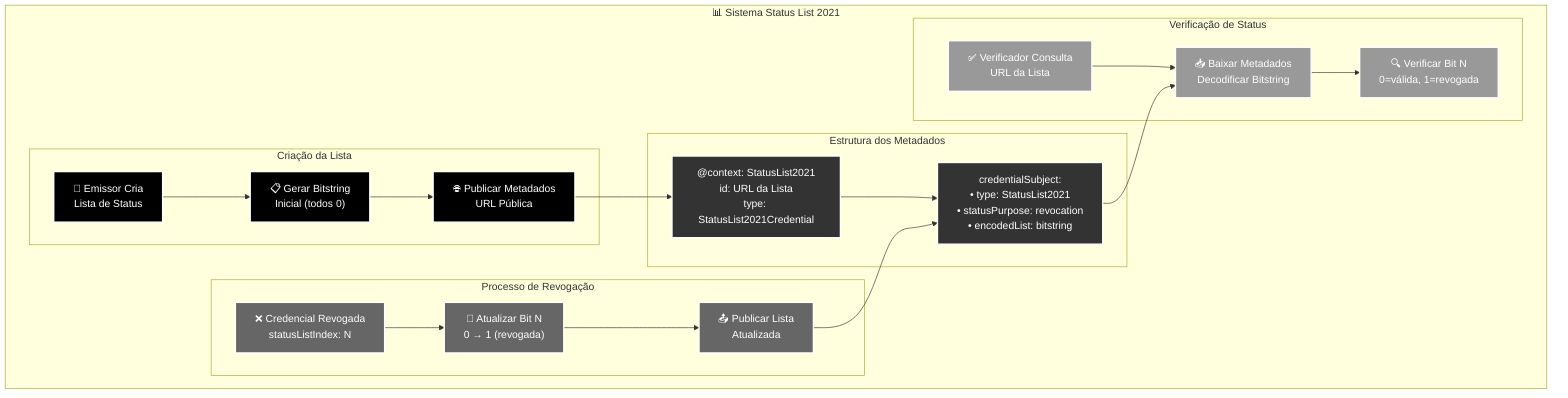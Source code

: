 flowchart TD
    subgraph "📊 Sistema Status List 2021"
        subgraph "Criação da Lista"
            C1["🏢 Emissor Cria<br/>Lista de Status"]
            C2["📋 Gerar Bitstring<br/>Inicial (todos 0)"]
            C3["🌐 Publicar Metadados<br/>URL Pública"]
        end

        subgraph "Estrutura dos Metadados"
            M1["@context: StatusList2021<br/>id: URL da Lista<br/>type: StatusList2021Credential"]
            M2["credentialSubject:<br/>• type: StatusList2021<br/>• statusPurpose: revocation<br/>• encodedList: bitstring"]
        end

        subgraph "Processo de Revogação"
            R1["❌ Credencial Revogada<br/>statusListIndex: N"]
            R2["🔄 Atualizar Bit N<br/>0 → 1 (revogada)"]
            R3["📤 Publicar Lista<br/>Atualizada"]
        end

        subgraph "Verificação de Status"
            V1["✅ Verificador Consulta<br/>URL da Lista"]
            V2["📥 Baixar Metadados<br/>Decodificar Bitstring"]
            V3["🔍 Verificar Bit N<br/>0=válida, 1=revogada"]
        end
    end

    C1 --> C2
    C2 --> C3
    C3 --> M1
    M1 --> M2

    R1 --> R2
    R2 --> R3
    R3 --> M2

    V1 --> V2
    V2 --> V3
    M2 --> V2

    classDef creationStyle fill:#000,stroke:#fff,stroke-width:2px,color:#fff
    classDef metadataStyle fill:#333,stroke:#fff,stroke-width:2px,color:#fff
    classDef revocationStyle fill:#666,stroke:#fff,stroke-width:2px,color:#fff
    classDef verificationStyle fill:#999,stroke:#fff,stroke-width:2px,color:#fff

    class C1,C2,C3 creationStyle
    class M1,M2 metadataStyle
    class R1,R2,R3 revocationStyle
    class V1,V2,V3 verificationStyle